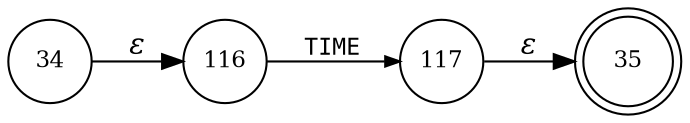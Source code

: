digraph ATN {
rankdir=LR;
s35[fontsize=11, label="35", shape=doublecircle, fixedsize=true, width=.6];
s34[fontsize=11,label="34", shape=circle, fixedsize=true, width=.55, peripheries=1];
s116[fontsize=11,label="116", shape=circle, fixedsize=true, width=.55, peripheries=1];
s117[fontsize=11,label="117", shape=circle, fixedsize=true, width=.55, peripheries=1];
s34 -> s116 [fontname="Times-Italic", label="&epsilon;"];
s116 -> s117 [fontsize=11, fontname="Courier", arrowsize=.7, label = "TIME", arrowhead = normal];
s117 -> s35 [fontname="Times-Italic", label="&epsilon;"];
}